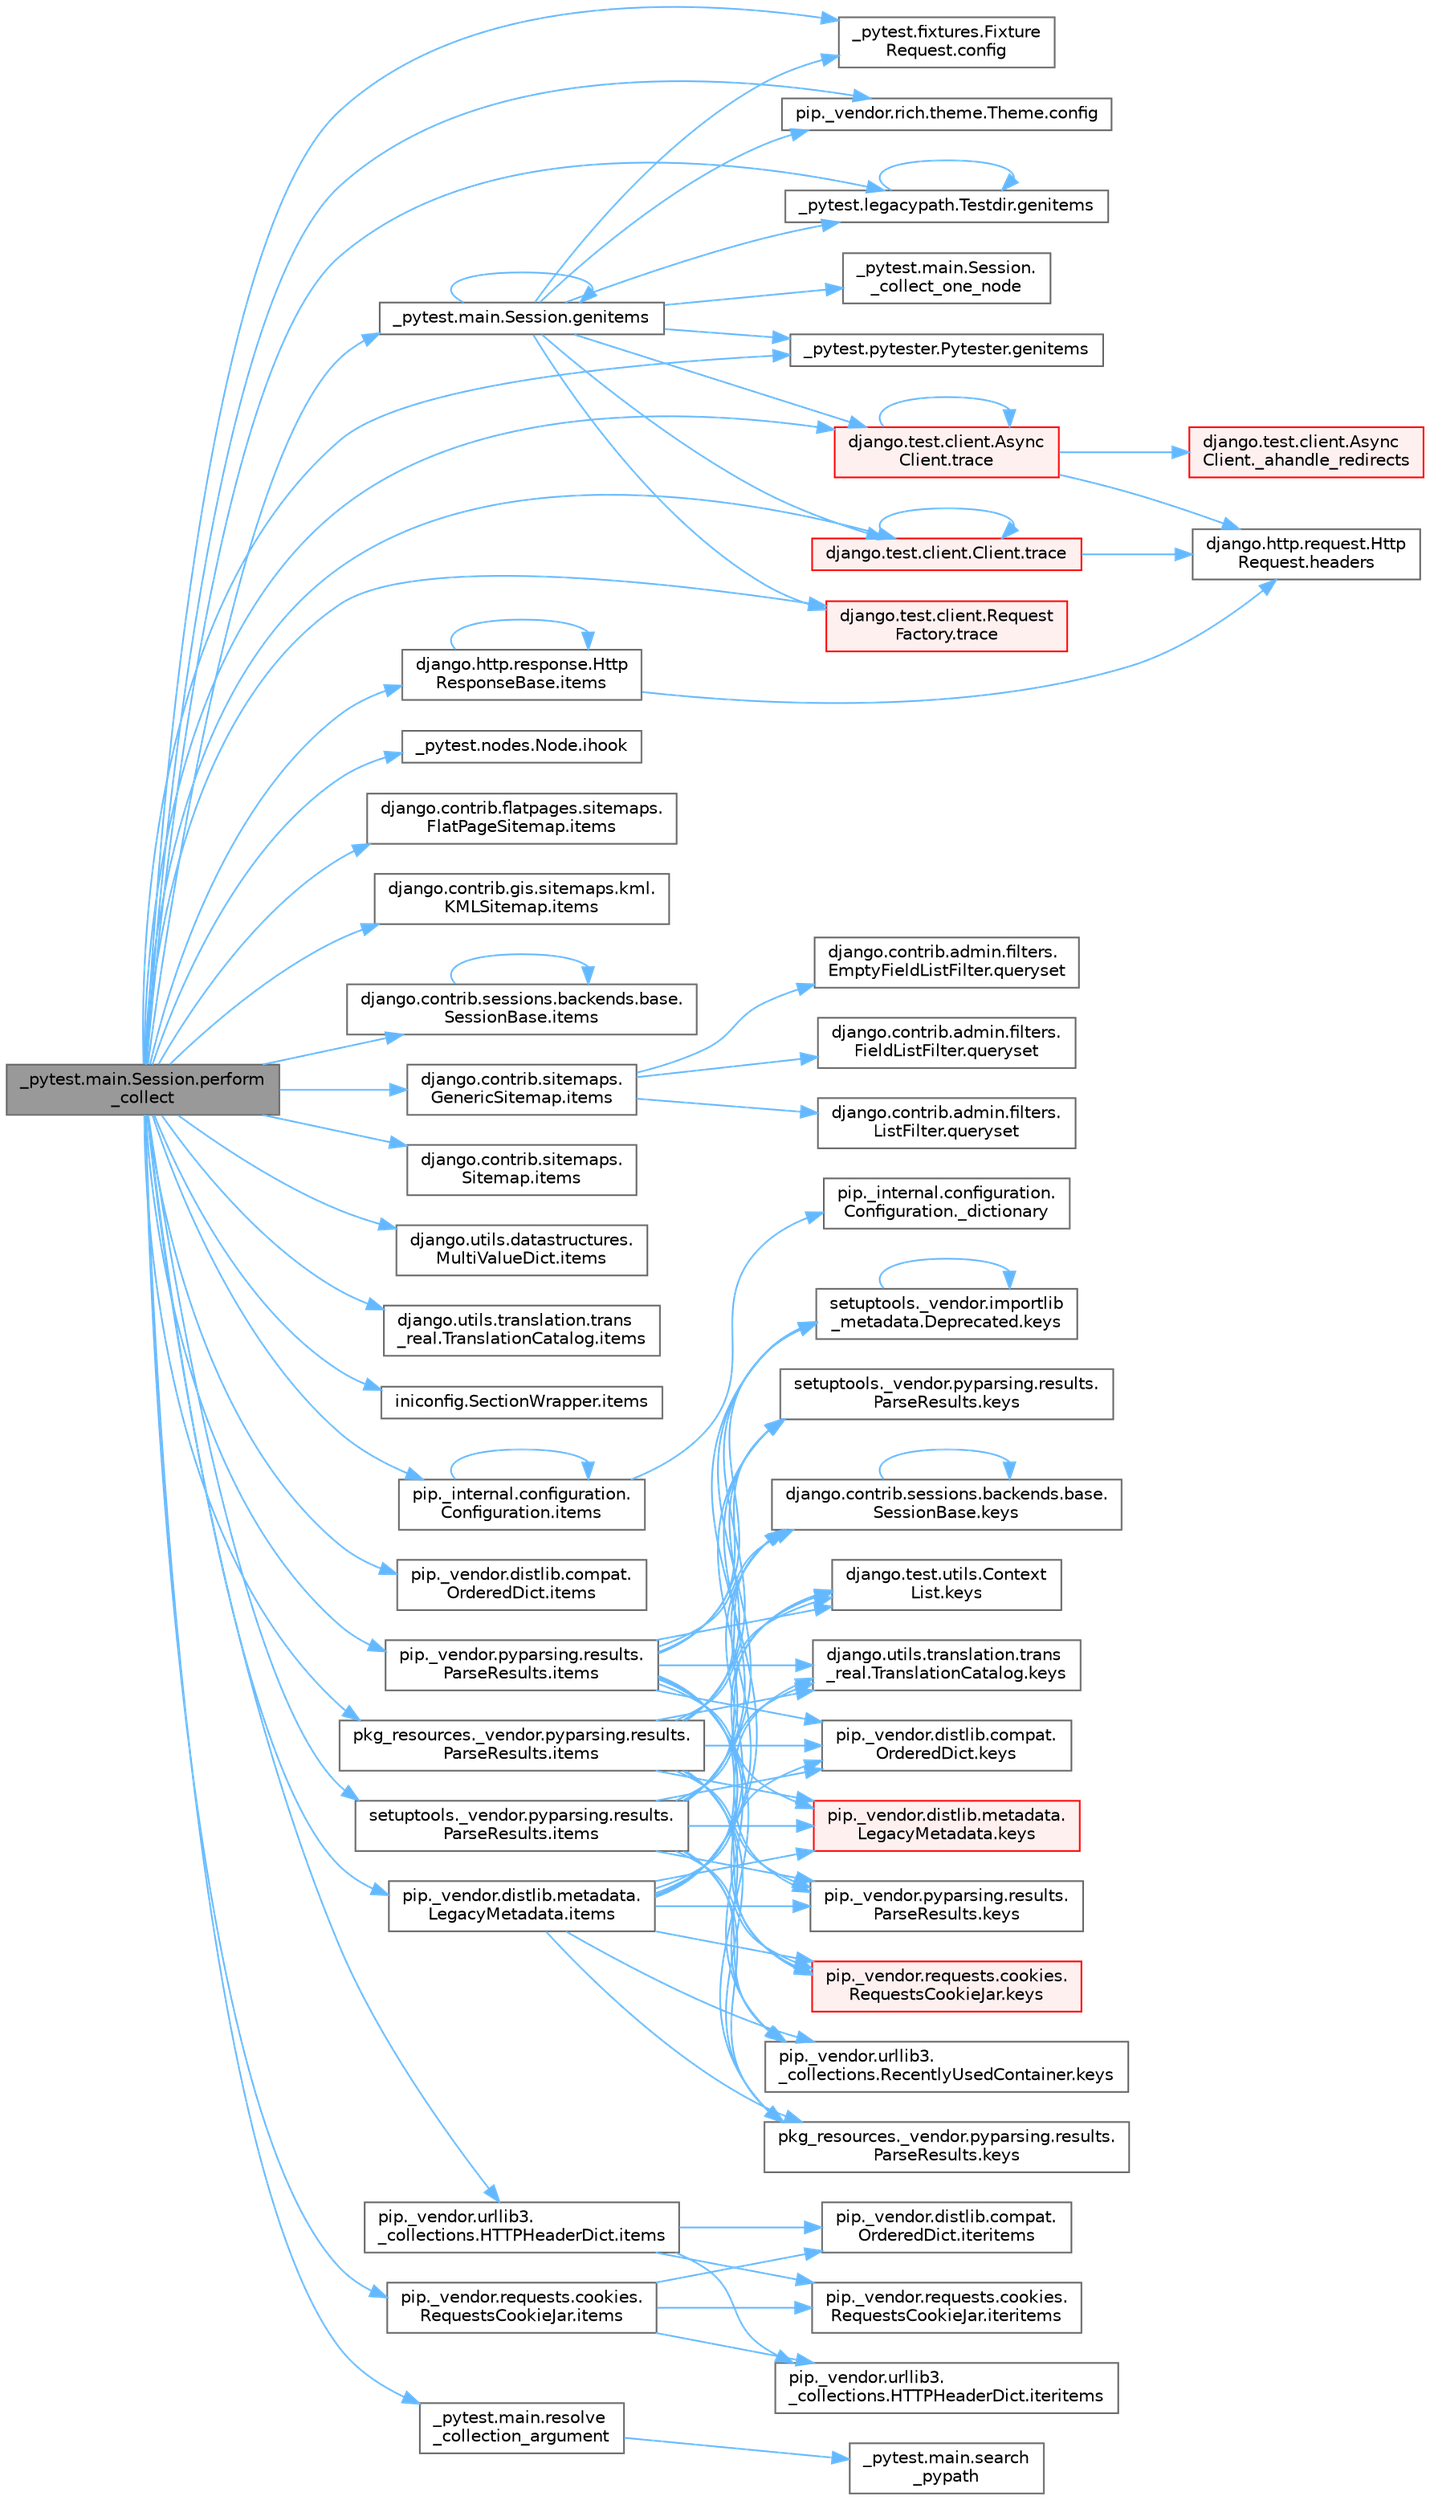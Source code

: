 digraph "_pytest.main.Session.perform_collect"
{
 // LATEX_PDF_SIZE
  bgcolor="transparent";
  edge [fontname=Helvetica,fontsize=10,labelfontname=Helvetica,labelfontsize=10];
  node [fontname=Helvetica,fontsize=10,shape=box,height=0.2,width=0.4];
  rankdir="LR";
  Node1 [id="Node000001",label="_pytest.main.Session.perform\l_collect",height=0.2,width=0.4,color="gray40", fillcolor="grey60", style="filled", fontcolor="black",tooltip=" "];
  Node1 -> Node2 [id="edge1_Node000001_Node000002",color="steelblue1",style="solid",tooltip=" "];
  Node2 [id="Node000002",label="_pytest.fixtures.Fixture\lRequest.config",height=0.2,width=0.4,color="grey40", fillcolor="white", style="filled",URL="$class__pytest_1_1fixtures_1_1_fixture_request.html#a9ed7b83923283e6cc50ae1c56f68b36d",tooltip=" "];
  Node1 -> Node3 [id="edge2_Node000001_Node000003",color="steelblue1",style="solid",tooltip=" "];
  Node3 [id="Node000003",label="pip._vendor.rich.theme.Theme.config",height=0.2,width=0.4,color="grey40", fillcolor="white", style="filled",URL="$classpip_1_1__vendor_1_1rich_1_1theme_1_1_theme.html#a66944133178df92a2cc2793b6053a2ea",tooltip=" "];
  Node1 -> Node4 [id="edge3_Node000001_Node000004",color="steelblue1",style="solid",tooltip=" "];
  Node4 [id="Node000004",label="_pytest.legacypath.Testdir.genitems",height=0.2,width=0.4,color="grey40", fillcolor="white", style="filled",URL="$class__pytest_1_1legacypath_1_1_testdir.html#aed298303b50e507ec40aea3bc02ff55d",tooltip=" "];
  Node4 -> Node4 [id="edge4_Node000004_Node000004",color="steelblue1",style="solid",tooltip=" "];
  Node1 -> Node5 [id="edge5_Node000001_Node000005",color="steelblue1",style="solid",tooltip=" "];
  Node5 [id="Node000005",label="_pytest.main.Session.genitems",height=0.2,width=0.4,color="grey40", fillcolor="white", style="filled",URL="$class__pytest_1_1main_1_1_session.html#aad203e25abc6cc1186bc16042f8adddb",tooltip=" "];
  Node5 -> Node6 [id="edge6_Node000005_Node000006",color="steelblue1",style="solid",tooltip=" "];
  Node6 [id="Node000006",label="_pytest.main.Session.\l_collect_one_node",height=0.2,width=0.4,color="grey40", fillcolor="white", style="filled",URL="$class__pytest_1_1main_1_1_session.html#a6d2faabe078903b11a184e4b2b966bf3",tooltip=" "];
  Node5 -> Node2 [id="edge7_Node000005_Node000002",color="steelblue1",style="solid",tooltip=" "];
  Node5 -> Node3 [id="edge8_Node000005_Node000003",color="steelblue1",style="solid",tooltip=" "];
  Node5 -> Node4 [id="edge9_Node000005_Node000004",color="steelblue1",style="solid",tooltip=" "];
  Node5 -> Node5 [id="edge10_Node000005_Node000005",color="steelblue1",style="solid",tooltip=" "];
  Node5 -> Node7 [id="edge11_Node000005_Node000007",color="steelblue1",style="solid",tooltip=" "];
  Node7 [id="Node000007",label="_pytest.pytester.Pytester.genitems",height=0.2,width=0.4,color="grey40", fillcolor="white", style="filled",URL="$class__pytest_1_1pytester_1_1_pytester.html#a818757aeade00f27f7214ce6e9d281fc",tooltip=" "];
  Node5 -> Node8 [id="edge12_Node000005_Node000008",color="steelblue1",style="solid",tooltip=" "];
  Node8 [id="Node000008",label="django.test.client.Async\lClient.trace",height=0.2,width=0.4,color="red", fillcolor="#FFF0F0", style="filled",URL="$classdjango_1_1test_1_1client_1_1_async_client.html#a197d5b0fa84f8aab0df2c9a74b5f6176",tooltip=" "];
  Node8 -> Node9 [id="edge13_Node000008_Node000009",color="steelblue1",style="solid",tooltip=" "];
  Node9 [id="Node000009",label="django.test.client.Async\lClient._ahandle_redirects",height=0.2,width=0.4,color="red", fillcolor="#FFF0F0", style="filled",URL="$classdjango_1_1test_1_1client_1_1_async_client.html#a8740fe0dc39e7fe74e515be78449ee76",tooltip=" "];
  Node8 -> Node370 [id="edge14_Node000008_Node000370",color="steelblue1",style="solid",tooltip=" "];
  Node370 [id="Node000370",label="django.http.request.Http\lRequest.headers",height=0.2,width=0.4,color="grey40", fillcolor="white", style="filled",URL="$classdjango_1_1http_1_1request_1_1_http_request.html#a757d86c06e163aa94180817723ce1b9c",tooltip=" "];
  Node8 -> Node8 [id="edge15_Node000008_Node000008",color="steelblue1",style="solid",tooltip=" "];
  Node5 -> Node4483 [id="edge16_Node000005_Node004483",color="steelblue1",style="solid",tooltip=" "];
  Node4483 [id="Node004483",label="django.test.client.Client.trace",height=0.2,width=0.4,color="red", fillcolor="#FFF0F0", style="filled",URL="$classdjango_1_1test_1_1client_1_1_client.html#a79f73f0c3939a11d92c0b9908d1f7508",tooltip=" "];
  Node4483 -> Node370 [id="edge17_Node004483_Node000370",color="steelblue1",style="solid",tooltip=" "];
  Node4483 -> Node4483 [id="edge18_Node004483_Node004483",color="steelblue1",style="solid",tooltip=" "];
  Node5 -> Node4484 [id="edge19_Node000005_Node004484",color="steelblue1",style="solid",tooltip=" "];
  Node4484 [id="Node004484",label="django.test.client.Request\lFactory.trace",height=0.2,width=0.4,color="red", fillcolor="#FFF0F0", style="filled",URL="$classdjango_1_1test_1_1client_1_1_request_factory.html#a36d3cbd7c94c45abbabe8805bd03701f",tooltip=" "];
  Node1 -> Node7 [id="edge20_Node000001_Node000007",color="steelblue1",style="solid",tooltip=" "];
  Node1 -> Node4481 [id="edge21_Node000001_Node004481",color="steelblue1",style="solid",tooltip=" "];
  Node4481 [id="Node004481",label="_pytest.nodes.Node.ihook",height=0.2,width=0.4,color="grey40", fillcolor="white", style="filled",URL="$class__pytest_1_1nodes_1_1_node.html#a7f3511bb97f4c05212c5a5035bbec5d8",tooltip=" "];
  Node1 -> Node1893 [id="edge22_Node000001_Node001893",color="steelblue1",style="solid",tooltip=" "];
  Node1893 [id="Node001893",label="django.contrib.flatpages.sitemaps.\lFlatPageSitemap.items",height=0.2,width=0.4,color="grey40", fillcolor="white", style="filled",URL="$classdjango_1_1contrib_1_1flatpages_1_1sitemaps_1_1_flat_page_sitemap.html#a890b7d4b4f929ef87f6d05480ba15371",tooltip=" "];
  Node1 -> Node1894 [id="edge23_Node000001_Node001894",color="steelblue1",style="solid",tooltip=" "];
  Node1894 [id="Node001894",label="django.contrib.gis.sitemaps.kml.\lKMLSitemap.items",height=0.2,width=0.4,color="grey40", fillcolor="white", style="filled",URL="$classdjango_1_1contrib_1_1gis_1_1sitemaps_1_1kml_1_1_k_m_l_sitemap.html#a4f5e2cd721534203192a6c8d63fe2554",tooltip=" "];
  Node1 -> Node1895 [id="edge24_Node000001_Node001895",color="steelblue1",style="solid",tooltip=" "];
  Node1895 [id="Node001895",label="django.contrib.sessions.backends.base.\lSessionBase.items",height=0.2,width=0.4,color="grey40", fillcolor="white", style="filled",URL="$classdjango_1_1contrib_1_1sessions_1_1backends_1_1base_1_1_session_base.html#acf159b32cdfee213dfdf00a0e70dd535",tooltip=" "];
  Node1895 -> Node1895 [id="edge25_Node001895_Node001895",color="steelblue1",style="solid",tooltip=" "];
  Node1 -> Node1896 [id="edge26_Node000001_Node001896",color="steelblue1",style="solid",tooltip=" "];
  Node1896 [id="Node001896",label="django.contrib.sitemaps.\lGenericSitemap.items",height=0.2,width=0.4,color="grey40", fillcolor="white", style="filled",URL="$classdjango_1_1contrib_1_1sitemaps_1_1_generic_sitemap.html#aa9a783f805f1e9a27a75a4eee86e1837",tooltip=" "];
  Node1896 -> Node1362 [id="edge27_Node001896_Node001362",color="steelblue1",style="solid",tooltip=" "];
  Node1362 [id="Node001362",label="django.contrib.admin.filters.\lEmptyFieldListFilter.queryset",height=0.2,width=0.4,color="grey40", fillcolor="white", style="filled",URL="$classdjango_1_1contrib_1_1admin_1_1filters_1_1_empty_field_list_filter.html#a7c601d9b32bad0920a6af219ea1ac733",tooltip=" "];
  Node1896 -> Node1363 [id="edge28_Node001896_Node001363",color="steelblue1",style="solid",tooltip=" "];
  Node1363 [id="Node001363",label="django.contrib.admin.filters.\lFieldListFilter.queryset",height=0.2,width=0.4,color="grey40", fillcolor="white", style="filled",URL="$classdjango_1_1contrib_1_1admin_1_1filters_1_1_field_list_filter.html#a3a783bd1289c7321391afc78436b07d4",tooltip=" "];
  Node1896 -> Node1364 [id="edge29_Node001896_Node001364",color="steelblue1",style="solid",tooltip=" "];
  Node1364 [id="Node001364",label="django.contrib.admin.filters.\lListFilter.queryset",height=0.2,width=0.4,color="grey40", fillcolor="white", style="filled",URL="$classdjango_1_1contrib_1_1admin_1_1filters_1_1_list_filter.html#a50eb27880299b5cb090c7c0e8820f8e3",tooltip=" "];
  Node1 -> Node1897 [id="edge30_Node000001_Node001897",color="steelblue1",style="solid",tooltip=" "];
  Node1897 [id="Node001897",label="django.contrib.sitemaps.\lSitemap.items",height=0.2,width=0.4,color="grey40", fillcolor="white", style="filled",URL="$classdjango_1_1contrib_1_1sitemaps_1_1_sitemap.html#add1d5d44e1dc9ae7255026663813e50d",tooltip=" "];
  Node1 -> Node1898 [id="edge31_Node000001_Node001898",color="steelblue1",style="solid",tooltip=" "];
  Node1898 [id="Node001898",label="django.http.response.Http\lResponseBase.items",height=0.2,width=0.4,color="grey40", fillcolor="white", style="filled",URL="$classdjango_1_1http_1_1response_1_1_http_response_base.html#a95bb80f66df3dbc32cfa6fc2b1cccb1e",tooltip=" "];
  Node1898 -> Node370 [id="edge32_Node001898_Node000370",color="steelblue1",style="solid",tooltip=" "];
  Node1898 -> Node1898 [id="edge33_Node001898_Node001898",color="steelblue1",style="solid",tooltip=" "];
  Node1 -> Node1899 [id="edge34_Node000001_Node001899",color="steelblue1",style="solid",tooltip=" "];
  Node1899 [id="Node001899",label="django.utils.datastructures.\lMultiValueDict.items",height=0.2,width=0.4,color="grey40", fillcolor="white", style="filled",URL="$classdjango_1_1utils_1_1datastructures_1_1_multi_value_dict.html#a542cdaf97ce424d16cb5b66679ef978b",tooltip=" "];
  Node1 -> Node1900 [id="edge35_Node000001_Node001900",color="steelblue1",style="solid",tooltip=" "];
  Node1900 [id="Node001900",label="django.utils.translation.trans\l_real.TranslationCatalog.items",height=0.2,width=0.4,color="grey40", fillcolor="white", style="filled",URL="$classdjango_1_1utils_1_1translation_1_1trans__real_1_1_translation_catalog.html#aeada2e944125b43e093532d0e6d09d97",tooltip=" "];
  Node1 -> Node1901 [id="edge36_Node000001_Node001901",color="steelblue1",style="solid",tooltip=" "];
  Node1901 [id="Node001901",label="iniconfig.SectionWrapper.items",height=0.2,width=0.4,color="grey40", fillcolor="white", style="filled",URL="$classiniconfig_1_1_section_wrapper.html#a0c314cad6635801062ee873f5e8b2e88",tooltip=" "];
  Node1 -> Node1902 [id="edge37_Node000001_Node001902",color="steelblue1",style="solid",tooltip=" "];
  Node1902 [id="Node001902",label="pip._internal.configuration.\lConfiguration.items",height=0.2,width=0.4,color="grey40", fillcolor="white", style="filled",URL="$classpip_1_1__internal_1_1configuration_1_1_configuration.html#ace540ce945424c524f4c02a44f9d5e6e",tooltip=" "];
  Node1902 -> Node1903 [id="edge38_Node001902_Node001903",color="steelblue1",style="solid",tooltip=" "];
  Node1903 [id="Node001903",label="pip._internal.configuration.\lConfiguration._dictionary",height=0.2,width=0.4,color="grey40", fillcolor="white", style="filled",URL="$classpip_1_1__internal_1_1configuration_1_1_configuration.html#a65dbeac28d39e334bd0e117e56643f6b",tooltip=" "];
  Node1902 -> Node1902 [id="edge39_Node001902_Node001902",color="steelblue1",style="solid",tooltip=" "];
  Node1 -> Node1904 [id="edge40_Node000001_Node001904",color="steelblue1",style="solid",tooltip=" "];
  Node1904 [id="Node001904",label="pip._vendor.distlib.compat.\lOrderedDict.items",height=0.2,width=0.4,color="grey40", fillcolor="white", style="filled",URL="$classpip_1_1__vendor_1_1distlib_1_1compat_1_1_ordered_dict.html#a85d94b549ae373a65330ca992ea2b7dc",tooltip=" "];
  Node1 -> Node1905 [id="edge41_Node000001_Node001905",color="steelblue1",style="solid",tooltip=" "];
  Node1905 [id="Node001905",label="pip._vendor.distlib.metadata.\lLegacyMetadata.items",height=0.2,width=0.4,color="grey40", fillcolor="white", style="filled",URL="$classpip_1_1__vendor_1_1distlib_1_1metadata_1_1_legacy_metadata.html#a6030de0ed3711666a377c01d930e678d",tooltip=" "];
  Node1905 -> Node1906 [id="edge42_Node001905_Node001906",color="steelblue1",style="solid",tooltip=" "];
  Node1906 [id="Node001906",label="django.contrib.sessions.backends.base.\lSessionBase.keys",height=0.2,width=0.4,color="grey40", fillcolor="white", style="filled",URL="$classdjango_1_1contrib_1_1sessions_1_1backends_1_1base_1_1_session_base.html#a81285a01cc6e6305ffbf907cf45d58c4",tooltip=" "];
  Node1906 -> Node1906 [id="edge43_Node001906_Node001906",color="steelblue1",style="solid",tooltip=" "];
  Node1905 -> Node1907 [id="edge44_Node001905_Node001907",color="steelblue1",style="solid",tooltip=" "];
  Node1907 [id="Node001907",label="django.test.utils.Context\lList.keys",height=0.2,width=0.4,color="grey40", fillcolor="white", style="filled",URL="$classdjango_1_1test_1_1utils_1_1_context_list.html#aeb9015b80a69c28112a29af3663d74a6",tooltip=" "];
  Node1905 -> Node1908 [id="edge45_Node001905_Node001908",color="steelblue1",style="solid",tooltip=" "];
  Node1908 [id="Node001908",label="django.utils.translation.trans\l_real.TranslationCatalog.keys",height=0.2,width=0.4,color="grey40", fillcolor="white", style="filled",URL="$classdjango_1_1utils_1_1translation_1_1trans__real_1_1_translation_catalog.html#ae8eb4fa01587390a4f0ee88e70f36e60",tooltip=" "];
  Node1905 -> Node1909 [id="edge46_Node001905_Node001909",color="steelblue1",style="solid",tooltip=" "];
  Node1909 [id="Node001909",label="pip._vendor.distlib.compat.\lOrderedDict.keys",height=0.2,width=0.4,color="grey40", fillcolor="white", style="filled",URL="$classpip_1_1__vendor_1_1distlib_1_1compat_1_1_ordered_dict.html#a4ad67e3678d5ac815a9af79ac9b0ded2",tooltip=" "];
  Node1905 -> Node1910 [id="edge47_Node001905_Node001910",color="steelblue1",style="solid",tooltip=" "];
  Node1910 [id="Node001910",label="pip._vendor.distlib.metadata.\lLegacyMetadata.keys",height=0.2,width=0.4,color="red", fillcolor="#FFF0F0", style="filled",URL="$classpip_1_1__vendor_1_1distlib_1_1metadata_1_1_legacy_metadata.html#a727d18f42cb38f36ec39292b55b981d1",tooltip=" "];
  Node1905 -> Node1912 [id="edge48_Node001905_Node001912",color="steelblue1",style="solid",tooltip=" "];
  Node1912 [id="Node001912",label="pip._vendor.pyparsing.results.\lParseResults.keys",height=0.2,width=0.4,color="grey40", fillcolor="white", style="filled",URL="$classpip_1_1__vendor_1_1pyparsing_1_1results_1_1_parse_results.html#a73395b469fb80bb48afc30307380f851",tooltip=" "];
  Node1905 -> Node1913 [id="edge49_Node001905_Node001913",color="steelblue1",style="solid",tooltip=" "];
  Node1913 [id="Node001913",label="pip._vendor.requests.cookies.\lRequestsCookieJar.keys",height=0.2,width=0.4,color="red", fillcolor="#FFF0F0", style="filled",URL="$classpip_1_1__vendor_1_1requests_1_1cookies_1_1_requests_cookie_jar.html#ab2052ba1fb438495bdfc767eb616452b",tooltip=" "];
  Node1905 -> Node1916 [id="edge50_Node001905_Node001916",color="steelblue1",style="solid",tooltip=" "];
  Node1916 [id="Node001916",label="pip._vendor.urllib3.\l_collections.RecentlyUsedContainer.keys",height=0.2,width=0.4,color="grey40", fillcolor="white", style="filled",URL="$classpip_1_1__vendor_1_1urllib3_1_1__collections_1_1_recently_used_container.html#aa3fc6e046177eec0e2f36b3359ea36be",tooltip=" "];
  Node1905 -> Node1917 [id="edge51_Node001905_Node001917",color="steelblue1",style="solid",tooltip=" "];
  Node1917 [id="Node001917",label="pkg_resources._vendor.pyparsing.results.\lParseResults.keys",height=0.2,width=0.4,color="grey40", fillcolor="white", style="filled",URL="$classpkg__resources_1_1__vendor_1_1pyparsing_1_1results_1_1_parse_results.html#a7982d9227b52dad0bf964c9fbf1339a2",tooltip=" "];
  Node1905 -> Node1918 [id="edge52_Node001905_Node001918",color="steelblue1",style="solid",tooltip=" "];
  Node1918 [id="Node001918",label="setuptools._vendor.importlib\l_metadata.Deprecated.keys",height=0.2,width=0.4,color="grey40", fillcolor="white", style="filled",URL="$classsetuptools_1_1__vendor_1_1importlib__metadata_1_1_deprecated.html#adc394a75769667dd1adde7c468015a11",tooltip=" "];
  Node1918 -> Node1918 [id="edge53_Node001918_Node001918",color="steelblue1",style="solid",tooltip=" "];
  Node1905 -> Node1919 [id="edge54_Node001905_Node001919",color="steelblue1",style="solid",tooltip=" "];
  Node1919 [id="Node001919",label="setuptools._vendor.pyparsing.results.\lParseResults.keys",height=0.2,width=0.4,color="grey40", fillcolor="white", style="filled",URL="$classsetuptools_1_1__vendor_1_1pyparsing_1_1results_1_1_parse_results.html#a9014f697181c5d12a8cfe6bdb99b81a9",tooltip=" "];
  Node1 -> Node1920 [id="edge55_Node000001_Node001920",color="steelblue1",style="solid",tooltip=" "];
  Node1920 [id="Node001920",label="pip._vendor.pyparsing.results.\lParseResults.items",height=0.2,width=0.4,color="grey40", fillcolor="white", style="filled",URL="$classpip_1_1__vendor_1_1pyparsing_1_1results_1_1_parse_results.html#a9c7519fa02524192b529a128b208be2e",tooltip=" "];
  Node1920 -> Node1906 [id="edge56_Node001920_Node001906",color="steelblue1",style="solid",tooltip=" "];
  Node1920 -> Node1907 [id="edge57_Node001920_Node001907",color="steelblue1",style="solid",tooltip=" "];
  Node1920 -> Node1908 [id="edge58_Node001920_Node001908",color="steelblue1",style="solid",tooltip=" "];
  Node1920 -> Node1909 [id="edge59_Node001920_Node001909",color="steelblue1",style="solid",tooltip=" "];
  Node1920 -> Node1910 [id="edge60_Node001920_Node001910",color="steelblue1",style="solid",tooltip=" "];
  Node1920 -> Node1912 [id="edge61_Node001920_Node001912",color="steelblue1",style="solid",tooltip=" "];
  Node1920 -> Node1913 [id="edge62_Node001920_Node001913",color="steelblue1",style="solid",tooltip=" "];
  Node1920 -> Node1916 [id="edge63_Node001920_Node001916",color="steelblue1",style="solid",tooltip=" "];
  Node1920 -> Node1917 [id="edge64_Node001920_Node001917",color="steelblue1",style="solid",tooltip=" "];
  Node1920 -> Node1918 [id="edge65_Node001920_Node001918",color="steelblue1",style="solid",tooltip=" "];
  Node1920 -> Node1919 [id="edge66_Node001920_Node001919",color="steelblue1",style="solid",tooltip=" "];
  Node1 -> Node1921 [id="edge67_Node000001_Node001921",color="steelblue1",style="solid",tooltip=" "];
  Node1921 [id="Node001921",label="pip._vendor.requests.cookies.\lRequestsCookieJar.items",height=0.2,width=0.4,color="grey40", fillcolor="white", style="filled",URL="$classpip_1_1__vendor_1_1requests_1_1cookies_1_1_requests_cookie_jar.html#a356c29fffafbd9a47c52ad3af1d194af",tooltip=" "];
  Node1921 -> Node1922 [id="edge68_Node001921_Node001922",color="steelblue1",style="solid",tooltip=" "];
  Node1922 [id="Node001922",label="pip._vendor.distlib.compat.\lOrderedDict.iteritems",height=0.2,width=0.4,color="grey40", fillcolor="white", style="filled",URL="$classpip_1_1__vendor_1_1distlib_1_1compat_1_1_ordered_dict.html#a49a152596a7e7e1c91c92b03dd234b46",tooltip=" "];
  Node1921 -> Node1923 [id="edge69_Node001921_Node001923",color="steelblue1",style="solid",tooltip=" "];
  Node1923 [id="Node001923",label="pip._vendor.requests.cookies.\lRequestsCookieJar.iteritems",height=0.2,width=0.4,color="grey40", fillcolor="white", style="filled",URL="$classpip_1_1__vendor_1_1requests_1_1cookies_1_1_requests_cookie_jar.html#a3c3a584e7add5f059683a2b65adf26cf",tooltip=" "];
  Node1921 -> Node1924 [id="edge70_Node001921_Node001924",color="steelblue1",style="solid",tooltip=" "];
  Node1924 [id="Node001924",label="pip._vendor.urllib3.\l_collections.HTTPHeaderDict.iteritems",height=0.2,width=0.4,color="grey40", fillcolor="white", style="filled",URL="$classpip_1_1__vendor_1_1urllib3_1_1__collections_1_1_h_t_t_p_header_dict.html#a8aac0eaad0ce96ceaaa1e747b7b962a5",tooltip=" "];
  Node1 -> Node1925 [id="edge71_Node000001_Node001925",color="steelblue1",style="solid",tooltip=" "];
  Node1925 [id="Node001925",label="pip._vendor.urllib3.\l_collections.HTTPHeaderDict.items",height=0.2,width=0.4,color="grey40", fillcolor="white", style="filled",URL="$classpip_1_1__vendor_1_1urllib3_1_1__collections_1_1_h_t_t_p_header_dict.html#acb0e7a7f0feffd0e15ebff4dc9275eb8",tooltip=" "];
  Node1925 -> Node1922 [id="edge72_Node001925_Node001922",color="steelblue1",style="solid",tooltip=" "];
  Node1925 -> Node1923 [id="edge73_Node001925_Node001923",color="steelblue1",style="solid",tooltip=" "];
  Node1925 -> Node1924 [id="edge74_Node001925_Node001924",color="steelblue1",style="solid",tooltip=" "];
  Node1 -> Node1926 [id="edge75_Node000001_Node001926",color="steelblue1",style="solid",tooltip=" "];
  Node1926 [id="Node001926",label="pkg_resources._vendor.pyparsing.results.\lParseResults.items",height=0.2,width=0.4,color="grey40", fillcolor="white", style="filled",URL="$classpkg__resources_1_1__vendor_1_1pyparsing_1_1results_1_1_parse_results.html#a2b101cc8f2dfba49f44ad18bca57a38d",tooltip=" "];
  Node1926 -> Node1906 [id="edge76_Node001926_Node001906",color="steelblue1",style="solid",tooltip=" "];
  Node1926 -> Node1907 [id="edge77_Node001926_Node001907",color="steelblue1",style="solid",tooltip=" "];
  Node1926 -> Node1908 [id="edge78_Node001926_Node001908",color="steelblue1",style="solid",tooltip=" "];
  Node1926 -> Node1909 [id="edge79_Node001926_Node001909",color="steelblue1",style="solid",tooltip=" "];
  Node1926 -> Node1910 [id="edge80_Node001926_Node001910",color="steelblue1",style="solid",tooltip=" "];
  Node1926 -> Node1912 [id="edge81_Node001926_Node001912",color="steelblue1",style="solid",tooltip=" "];
  Node1926 -> Node1913 [id="edge82_Node001926_Node001913",color="steelblue1",style="solid",tooltip=" "];
  Node1926 -> Node1916 [id="edge83_Node001926_Node001916",color="steelblue1",style="solid",tooltip=" "];
  Node1926 -> Node1917 [id="edge84_Node001926_Node001917",color="steelblue1",style="solid",tooltip=" "];
  Node1926 -> Node1918 [id="edge85_Node001926_Node001918",color="steelblue1",style="solid",tooltip=" "];
  Node1926 -> Node1919 [id="edge86_Node001926_Node001919",color="steelblue1",style="solid",tooltip=" "];
  Node1 -> Node1927 [id="edge87_Node000001_Node001927",color="steelblue1",style="solid",tooltip=" "];
  Node1927 [id="Node001927",label="setuptools._vendor.pyparsing.results.\lParseResults.items",height=0.2,width=0.4,color="grey40", fillcolor="white", style="filled",URL="$classsetuptools_1_1__vendor_1_1pyparsing_1_1results_1_1_parse_results.html#a30d259592837cf08320bf96e1ca3e77a",tooltip=" "];
  Node1927 -> Node1906 [id="edge88_Node001927_Node001906",color="steelblue1",style="solid",tooltip=" "];
  Node1927 -> Node1907 [id="edge89_Node001927_Node001907",color="steelblue1",style="solid",tooltip=" "];
  Node1927 -> Node1908 [id="edge90_Node001927_Node001908",color="steelblue1",style="solid",tooltip=" "];
  Node1927 -> Node1909 [id="edge91_Node001927_Node001909",color="steelblue1",style="solid",tooltip=" "];
  Node1927 -> Node1910 [id="edge92_Node001927_Node001910",color="steelblue1",style="solid",tooltip=" "];
  Node1927 -> Node1912 [id="edge93_Node001927_Node001912",color="steelblue1",style="solid",tooltip=" "];
  Node1927 -> Node1913 [id="edge94_Node001927_Node001913",color="steelblue1",style="solid",tooltip=" "];
  Node1927 -> Node1916 [id="edge95_Node001927_Node001916",color="steelblue1",style="solid",tooltip=" "];
  Node1927 -> Node1917 [id="edge96_Node001927_Node001917",color="steelblue1",style="solid",tooltip=" "];
  Node1927 -> Node1918 [id="edge97_Node001927_Node001918",color="steelblue1",style="solid",tooltip=" "];
  Node1927 -> Node1919 [id="edge98_Node001927_Node001919",color="steelblue1",style="solid",tooltip=" "];
  Node1 -> Node4529 [id="edge99_Node000001_Node004529",color="steelblue1",style="solid",tooltip=" "];
  Node4529 [id="Node004529",label="_pytest.main.resolve\l_collection_argument",height=0.2,width=0.4,color="grey40", fillcolor="white", style="filled",URL="$namespace__pytest_1_1main.html#a7fb4138178304cecd19d00180d270bea",tooltip=" "];
  Node4529 -> Node4530 [id="edge100_Node004529_Node004530",color="steelblue1",style="solid",tooltip=" "];
  Node4530 [id="Node004530",label="_pytest.main.search\l_pypath",height=0.2,width=0.4,color="grey40", fillcolor="white", style="filled",URL="$namespace__pytest_1_1main.html#a7b065fd07340086ba20da99cea37e2a6",tooltip=" "];
  Node1 -> Node8 [id="edge101_Node000001_Node000008",color="steelblue1",style="solid",tooltip=" "];
  Node1 -> Node4483 [id="edge102_Node000001_Node004483",color="steelblue1",style="solid",tooltip=" "];
  Node1 -> Node4484 [id="edge103_Node000001_Node004484",color="steelblue1",style="solid",tooltip=" "];
}
